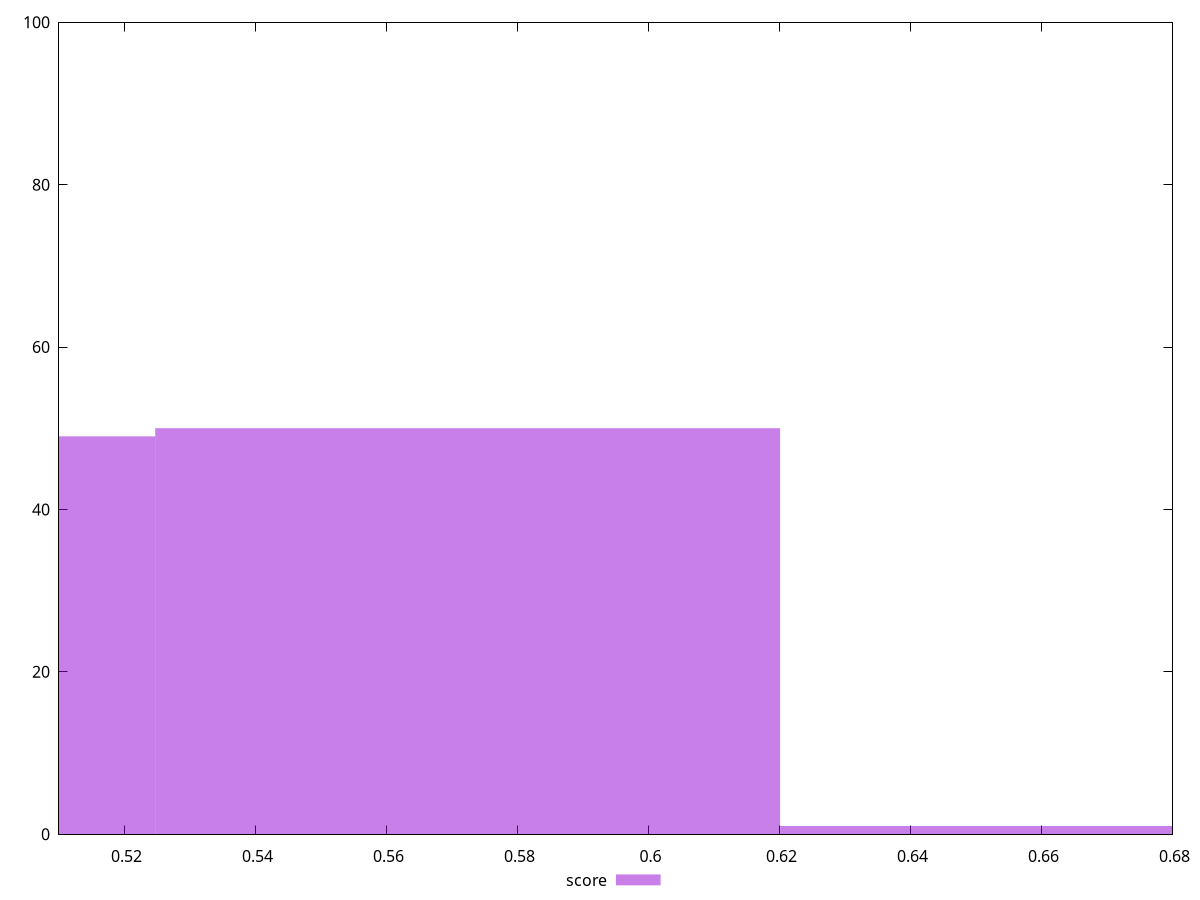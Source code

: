 reset

$score <<EOF
0.4769948721873024 49
0.5723938466247629 50
0.6677928210622234 1
EOF

set key outside below
set boxwidth 0.09539897443746048
set xrange [0.51:0.68]
set yrange [0:100]
set trange [0:100]
set style fill transparent solid 0.5 noborder
set terminal svg size 640, 490 enhanced background rgb 'white'
set output "reports/report_00030_2021-02-24T20-42-31.540Z/uses-http2/samples/music/score/histogram.svg"

plot $score title "score" with boxes

reset
